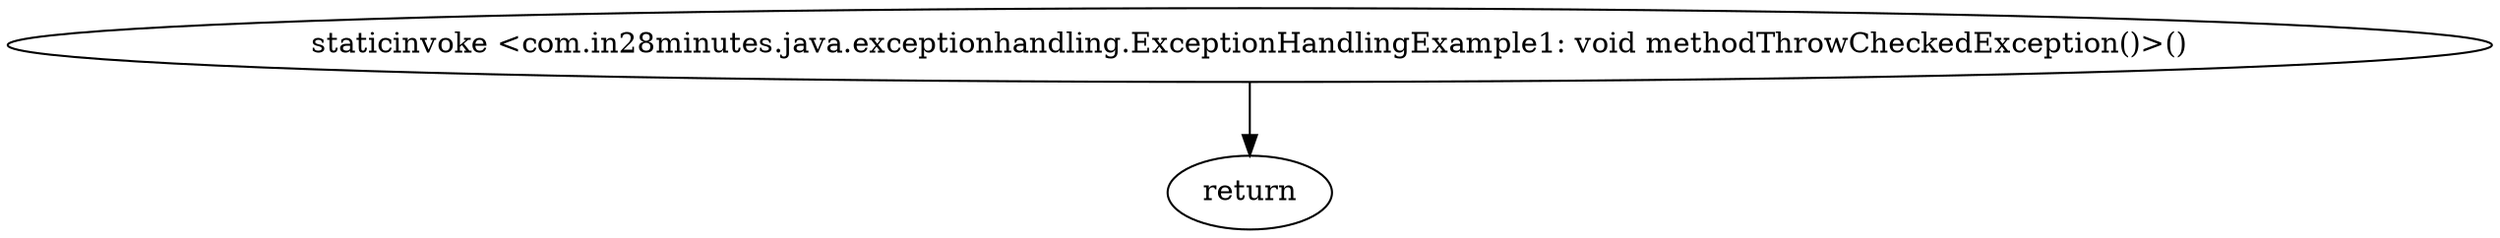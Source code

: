 digraph "unitGraph" {
    "staticinvoke <com.in28minutes.java.exceptionhandling.ExceptionHandlingExample1: void methodThrowCheckedException()>()"
    "return"
    "staticinvoke <com.in28minutes.java.exceptionhandling.ExceptionHandlingExample1: void methodThrowCheckedException()>()"->"return";
}
